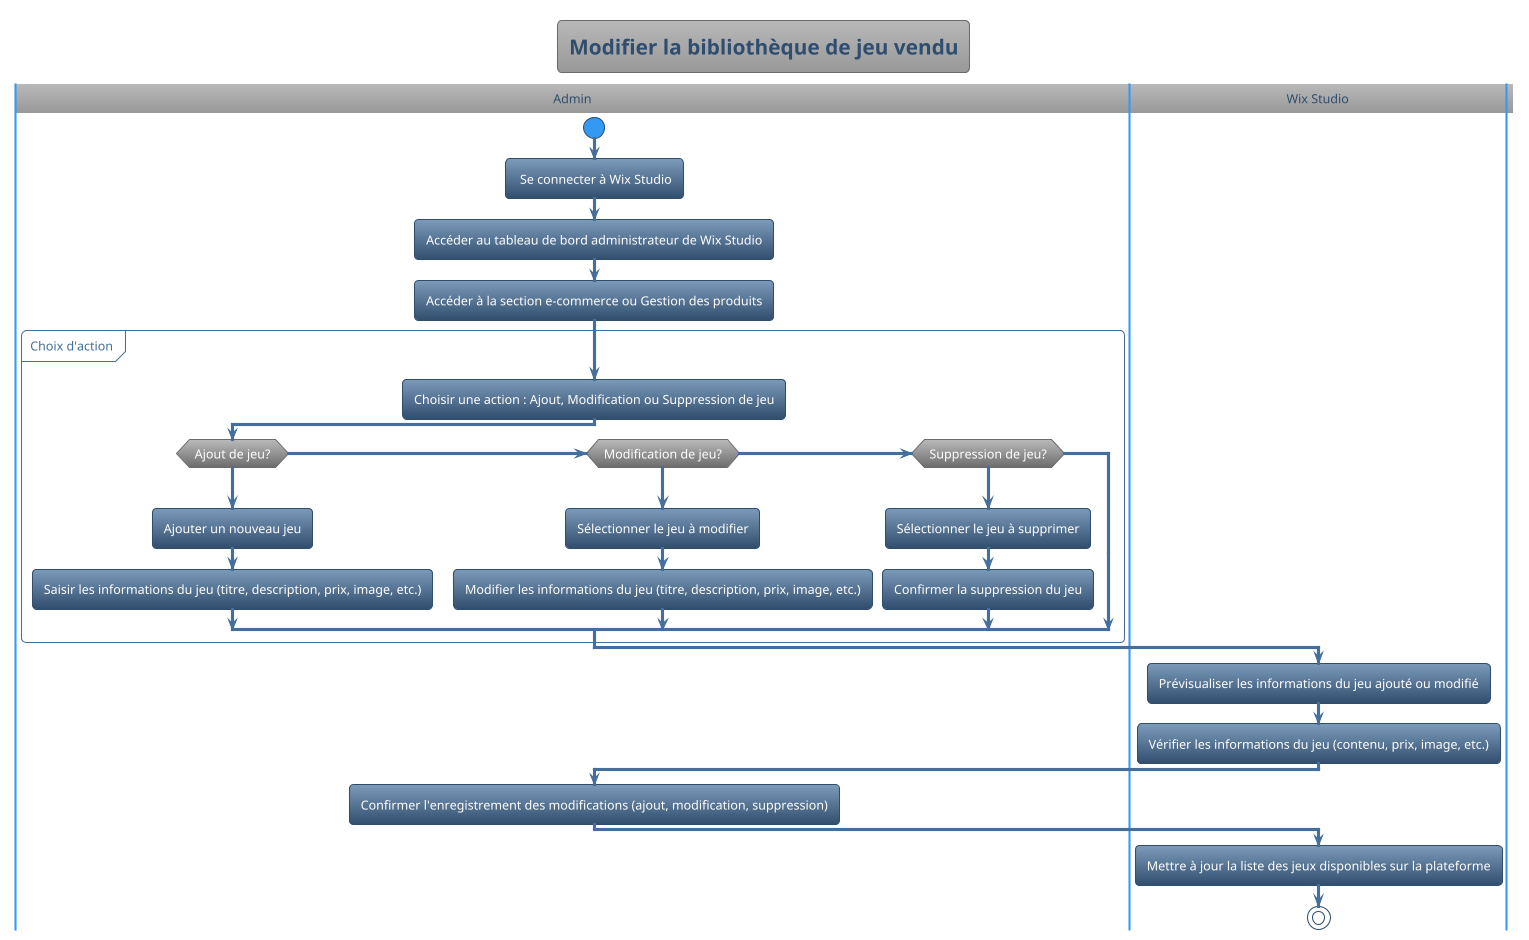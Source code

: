 @startuml
!theme spacelab
title Modifier la bibliothèque de jeu vendu
|Admin|
start
: Se connecter à Wix Studio;
:Accéder au tableau de bord administrateur de Wix Studio;
:Accéder à la section e-commerce ou Gestion des produits;
|Admin|
partition Choix d'action {
  :Choisir une action : Ajout, Modification ou Suppression de jeu;
  if (Ajout de jeu?) then (Oui)
    :Ajouter un nouveau jeu;
    :Saisir les informations du jeu (titre, description, prix, image, etc.);
  elseif (Modification de jeu?) then (Oui)
    :Sélectionner le jeu à modifier;
    :Modifier les informations du jeu (titre, description, prix, image, etc.);
  elseif (Suppression de jeu?) then (Oui)
    :Sélectionner le jeu à supprimer;
    :Confirmer la suppression du jeu;
  endif
}
|Wix Studio|
:Prévisualiser les informations du jeu ajouté ou modifié;
:Vérifier les informations du jeu (contenu, prix, image, etc.);
|Admin|
:Confirmer l'enregistrement des modifications (ajout, modification, suppression);
|Wix Studio|
:Mettre à jour la liste des jeux disponibles sur la plateforme;
stop
@enduml
